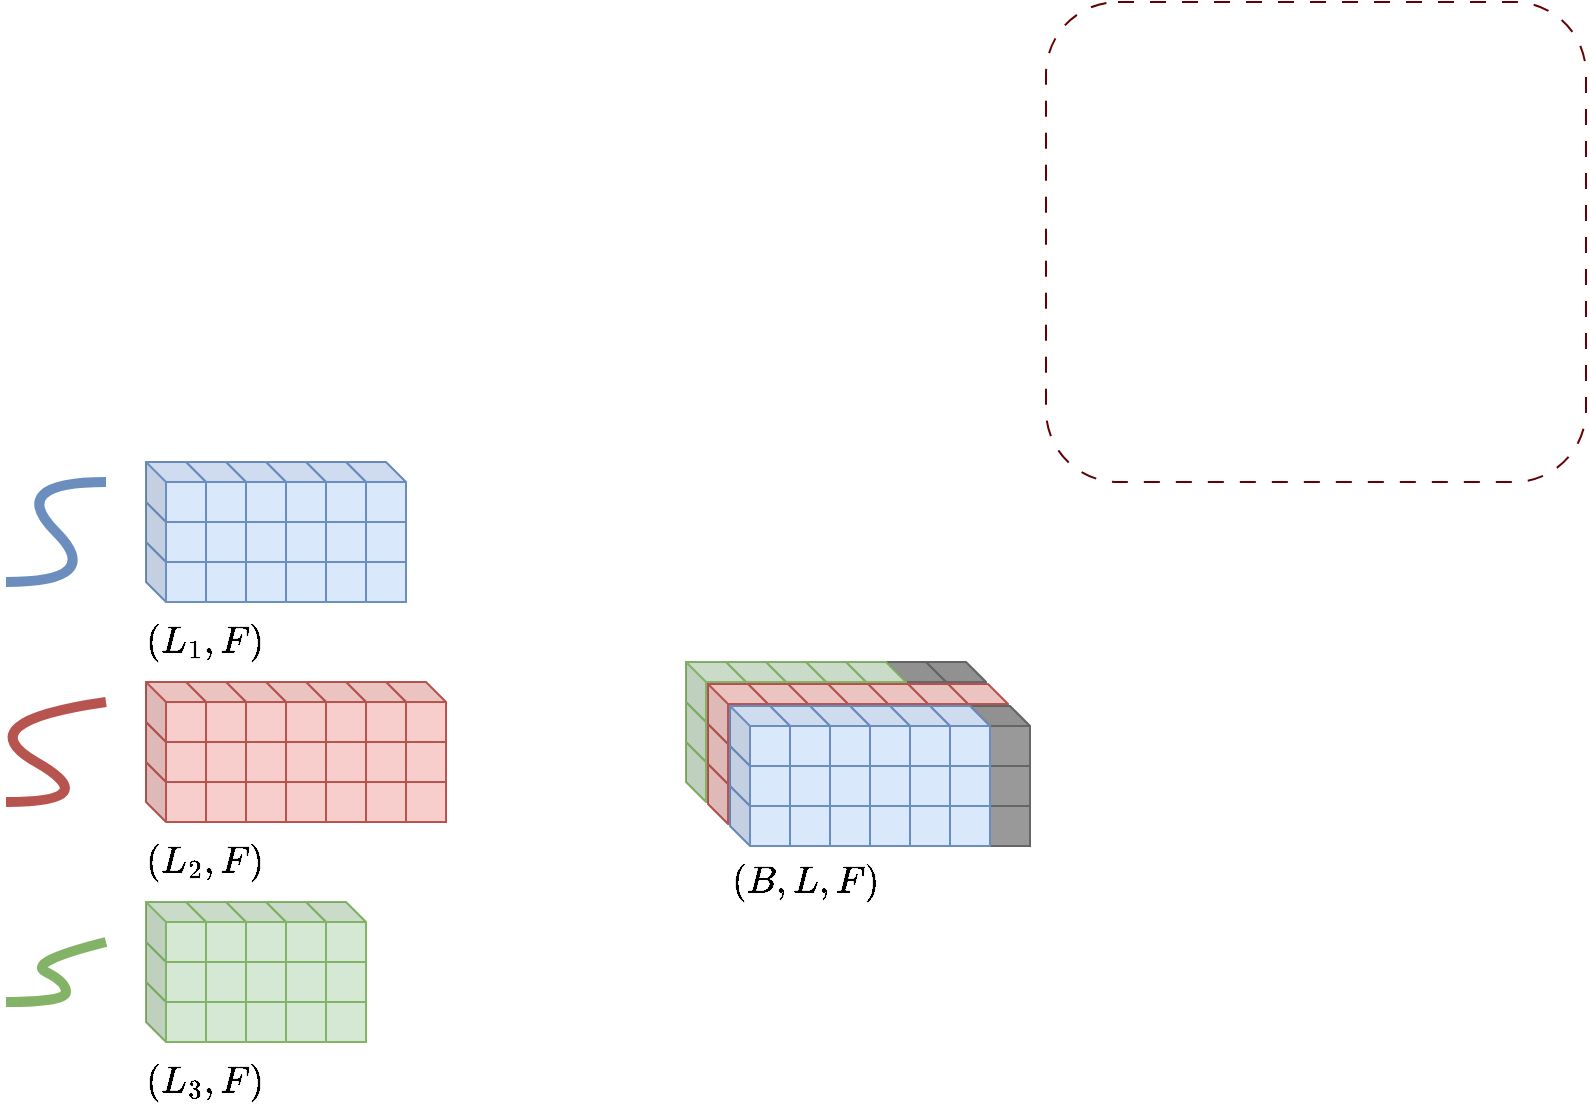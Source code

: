 <mxfile version="26.2.8">
  <diagram name="第 1 页" id="emLSLBHFfiPBjdPvXPqK">
    <mxGraphModel dx="1313" dy="778" grid="1" gridSize="10" guides="1" tooltips="1" connect="1" arrows="1" fold="1" page="1" pageScale="1" pageWidth="1654" pageHeight="1169" math="1" shadow="0">
      <root>
        <mxCell id="0" />
        <mxCell id="1" parent="0" />
        <mxCell id="f1m_IaJI3R48xUZBdV02-205" value="" style="rounded=1;whiteSpace=wrap;html=1;fillColor=none;dashed=1;dashPattern=8 8;strokeColor=#660000;" vertex="1" parent="1">
          <mxGeometry x="580" y="20" width="270" height="240" as="geometry" />
        </mxCell>
        <mxCell id="f1m_IaJI3R48xUZBdV02-2" value="" style="curved=1;endArrow=none;html=1;rounded=0;fillColor=#dae8fc;strokeColor=#6c8ebf;startFill=0;strokeWidth=5;" edge="1" parent="1">
          <mxGeometry width="50" height="50" relative="1" as="geometry">
            <mxPoint x="60" y="310" as="sourcePoint" />
            <mxPoint x="110" y="260" as="targetPoint" />
            <Array as="points">
              <mxPoint x="110" y="310" />
              <mxPoint x="60" y="260" />
            </Array>
          </mxGeometry>
        </mxCell>
        <mxCell id="f1m_IaJI3R48xUZBdV02-203" value="" style="group" vertex="1" connectable="0" parent="1">
          <mxGeometry x="130" y="250" width="130" height="100" as="geometry" />
        </mxCell>
        <mxCell id="f1m_IaJI3R48xUZBdV02-89" value="&lt;font style=&quot;font-size: 16px;&quot;&gt;$$(L_{1},F)$$&lt;/font&gt;" style="text;html=1;align=center;verticalAlign=middle;whiteSpace=wrap;rounded=0;" vertex="1" parent="f1m_IaJI3R48xUZBdV02-203">
          <mxGeometry x="10" y="80" width="40" height="20" as="geometry" />
        </mxCell>
        <mxCell id="f1m_IaJI3R48xUZBdV02-126" value="" style="shape=cube;whiteSpace=wrap;html=1;boundedLbl=1;backgroundOutline=1;darkOpacity=0.05;darkOpacity2=0.1;size=10;aspect=fixed;fillColor=#dae8fc;strokeColor=#6c8ebf;" vertex="1" parent="f1m_IaJI3R48xUZBdV02-203">
          <mxGeometry x="100" y="40" width="30" height="30" as="geometry" />
        </mxCell>
        <mxCell id="f1m_IaJI3R48xUZBdV02-129" value="" style="shape=cube;whiteSpace=wrap;html=1;boundedLbl=1;backgroundOutline=1;darkOpacity=0.05;darkOpacity2=0.1;size=10;aspect=fixed;fillColor=#dae8fc;strokeColor=#6c8ebf;" vertex="1" parent="f1m_IaJI3R48xUZBdV02-203">
          <mxGeometry x="80" y="40" width="30" height="30" as="geometry" />
        </mxCell>
        <mxCell id="f1m_IaJI3R48xUZBdV02-131" value="" style="shape=cube;whiteSpace=wrap;html=1;boundedLbl=1;backgroundOutline=1;darkOpacity=0.05;darkOpacity2=0.1;size=10;aspect=fixed;fillColor=#dae8fc;strokeColor=#6c8ebf;" vertex="1" parent="f1m_IaJI3R48xUZBdV02-203">
          <mxGeometry x="100" y="20" width="30" height="30" as="geometry" />
        </mxCell>
        <mxCell id="f1m_IaJI3R48xUZBdV02-132" value="" style="shape=cube;whiteSpace=wrap;html=1;boundedLbl=1;backgroundOutline=1;darkOpacity=0.05;darkOpacity2=0.1;size=10;aspect=fixed;fillColor=#dae8fc;strokeColor=#6c8ebf;" vertex="1" parent="f1m_IaJI3R48xUZBdV02-203">
          <mxGeometry x="80" y="20" width="30" height="30" as="geometry" />
        </mxCell>
        <mxCell id="f1m_IaJI3R48xUZBdV02-134" value="" style="shape=cube;whiteSpace=wrap;html=1;boundedLbl=1;backgroundOutline=1;darkOpacity=0.05;darkOpacity2=0.1;size=10;aspect=fixed;fillColor=#dae8fc;strokeColor=#6c8ebf;" vertex="1" parent="f1m_IaJI3R48xUZBdV02-203">
          <mxGeometry x="100" width="30" height="30" as="geometry" />
        </mxCell>
        <mxCell id="f1m_IaJI3R48xUZBdV02-135" value="" style="shape=cube;whiteSpace=wrap;html=1;boundedLbl=1;backgroundOutline=1;darkOpacity=0.05;darkOpacity2=0.1;size=10;aspect=fixed;fillColor=#dae8fc;strokeColor=#6c8ebf;" vertex="1" parent="f1m_IaJI3R48xUZBdV02-203">
          <mxGeometry x="80" width="30" height="30" as="geometry" />
        </mxCell>
        <mxCell id="f1m_IaJI3R48xUZBdV02-136" value="" style="shape=cube;whiteSpace=wrap;html=1;boundedLbl=1;backgroundOutline=1;darkOpacity=0.05;darkOpacity2=0.1;size=10;aspect=fixed;fillColor=#dae8fc;strokeColor=#6c8ebf;" vertex="1" parent="f1m_IaJI3R48xUZBdV02-203">
          <mxGeometry x="60" y="40" width="30" height="30" as="geometry" />
        </mxCell>
        <mxCell id="f1m_IaJI3R48xUZBdV02-137" value="" style="shape=cube;whiteSpace=wrap;html=1;boundedLbl=1;backgroundOutline=1;darkOpacity=0.05;darkOpacity2=0.1;size=10;aspect=fixed;fillColor=#dae8fc;strokeColor=#6c8ebf;" vertex="1" parent="f1m_IaJI3R48xUZBdV02-203">
          <mxGeometry x="40" y="40" width="30" height="30" as="geometry" />
        </mxCell>
        <mxCell id="f1m_IaJI3R48xUZBdV02-138" value="" style="shape=cube;whiteSpace=wrap;html=1;boundedLbl=1;backgroundOutline=1;darkOpacity=0.05;darkOpacity2=0.1;size=10;aspect=fixed;fillColor=#dae8fc;strokeColor=#6c8ebf;" vertex="1" parent="f1m_IaJI3R48xUZBdV02-203">
          <mxGeometry x="60" y="20" width="30" height="30" as="geometry" />
        </mxCell>
        <mxCell id="f1m_IaJI3R48xUZBdV02-139" value="" style="shape=cube;whiteSpace=wrap;html=1;boundedLbl=1;backgroundOutline=1;darkOpacity=0.05;darkOpacity2=0.1;size=10;aspect=fixed;fillColor=#dae8fc;strokeColor=#6c8ebf;" vertex="1" parent="f1m_IaJI3R48xUZBdV02-203">
          <mxGeometry x="40" y="20" width="30" height="30" as="geometry" />
        </mxCell>
        <mxCell id="f1m_IaJI3R48xUZBdV02-140" value="" style="shape=cube;whiteSpace=wrap;html=1;boundedLbl=1;backgroundOutline=1;darkOpacity=0.05;darkOpacity2=0.1;size=10;aspect=fixed;fillColor=#dae8fc;strokeColor=#6c8ebf;" vertex="1" parent="f1m_IaJI3R48xUZBdV02-203">
          <mxGeometry x="60" width="30" height="30" as="geometry" />
        </mxCell>
        <mxCell id="f1m_IaJI3R48xUZBdV02-141" value="" style="shape=cube;whiteSpace=wrap;html=1;boundedLbl=1;backgroundOutline=1;darkOpacity=0.05;darkOpacity2=0.1;size=10;aspect=fixed;fillColor=#dae8fc;strokeColor=#6c8ebf;" vertex="1" parent="f1m_IaJI3R48xUZBdV02-203">
          <mxGeometry x="40" width="30" height="30" as="geometry" />
        </mxCell>
        <mxCell id="f1m_IaJI3R48xUZBdV02-179" value="" style="shape=cube;whiteSpace=wrap;html=1;boundedLbl=1;backgroundOutline=1;darkOpacity=0.05;darkOpacity2=0.1;size=10;aspect=fixed;fillColor=#dae8fc;strokeColor=#6c8ebf;" vertex="1" parent="f1m_IaJI3R48xUZBdV02-203">
          <mxGeometry x="20" y="40" width="30" height="30" as="geometry" />
        </mxCell>
        <mxCell id="f1m_IaJI3R48xUZBdV02-180" value="" style="shape=cube;whiteSpace=wrap;html=1;boundedLbl=1;backgroundOutline=1;darkOpacity=0.05;darkOpacity2=0.1;size=10;aspect=fixed;fillColor=#dae8fc;strokeColor=#6c8ebf;" vertex="1" parent="f1m_IaJI3R48xUZBdV02-203">
          <mxGeometry x="20" y="20" width="30" height="30" as="geometry" />
        </mxCell>
        <mxCell id="f1m_IaJI3R48xUZBdV02-181" value="" style="shape=cube;whiteSpace=wrap;html=1;boundedLbl=1;backgroundOutline=1;darkOpacity=0.05;darkOpacity2=0.1;size=10;aspect=fixed;fillColor=#dae8fc;strokeColor=#6c8ebf;" vertex="1" parent="f1m_IaJI3R48xUZBdV02-203">
          <mxGeometry x="20" width="30" height="30" as="geometry" />
        </mxCell>
        <mxCell id="f1m_IaJI3R48xUZBdV02-197" value="" style="shape=cube;whiteSpace=wrap;html=1;boundedLbl=1;backgroundOutline=1;darkOpacity=0.05;darkOpacity2=0.1;size=10;aspect=fixed;fillColor=#dae8fc;strokeColor=#6c8ebf;" vertex="1" parent="f1m_IaJI3R48xUZBdV02-203">
          <mxGeometry y="40" width="30" height="30" as="geometry" />
        </mxCell>
        <mxCell id="f1m_IaJI3R48xUZBdV02-198" value="" style="shape=cube;whiteSpace=wrap;html=1;boundedLbl=1;backgroundOutline=1;darkOpacity=0.05;darkOpacity2=0.1;size=10;aspect=fixed;fillColor=#dae8fc;strokeColor=#6c8ebf;" vertex="1" parent="f1m_IaJI3R48xUZBdV02-203">
          <mxGeometry y="20" width="30" height="30" as="geometry" />
        </mxCell>
        <mxCell id="f1m_IaJI3R48xUZBdV02-199" value="" style="shape=cube;whiteSpace=wrap;html=1;boundedLbl=1;backgroundOutline=1;darkOpacity=0.05;darkOpacity2=0.1;size=10;aspect=fixed;fillColor=#dae8fc;strokeColor=#6c8ebf;" vertex="1" parent="f1m_IaJI3R48xUZBdV02-203">
          <mxGeometry width="30" height="30" as="geometry" />
        </mxCell>
        <mxCell id="f1m_IaJI3R48xUZBdV02-10" value="" style="curved=1;endArrow=none;html=1;rounded=0;fillColor=#f8cecc;strokeColor=#b85450;startFill=0;strokeWidth=5;" edge="1" parent="1">
          <mxGeometry width="50" height="50" relative="1" as="geometry">
            <mxPoint x="60" y="420" as="sourcePoint" />
            <mxPoint x="110" y="370" as="targetPoint" />
            <Array as="points">
              <mxPoint x="110" y="420" />
              <mxPoint x="40" y="380" />
            </Array>
          </mxGeometry>
        </mxCell>
        <mxCell id="f1m_IaJI3R48xUZBdV02-262" value="" style="group" vertex="1" connectable="0" parent="1">
          <mxGeometry x="130" y="360" width="150" height="100" as="geometry" />
        </mxCell>
        <mxCell id="f1m_IaJI3R48xUZBdV02-90" value="&lt;font style=&quot;font-size: 16px;&quot;&gt;$$(L_{2},F)$$&lt;/font&gt;" style="text;html=1;align=center;verticalAlign=middle;whiteSpace=wrap;rounded=0;" vertex="1" parent="f1m_IaJI3R48xUZBdV02-262">
          <mxGeometry x="10" y="80" width="40" height="20" as="geometry" />
        </mxCell>
        <mxCell id="f1m_IaJI3R48xUZBdV02-142" value="" style="shape=cube;whiteSpace=wrap;html=1;boundedLbl=1;backgroundOutline=1;darkOpacity=0.05;darkOpacity2=0.1;size=10;aspect=fixed;fillColor=#f8cecc;strokeColor=#b85450;" vertex="1" parent="f1m_IaJI3R48xUZBdV02-262">
          <mxGeometry x="120" y="40" width="30" height="30" as="geometry" />
        </mxCell>
        <mxCell id="f1m_IaJI3R48xUZBdV02-143" value="" style="shape=cube;whiteSpace=wrap;html=1;boundedLbl=1;backgroundOutline=1;darkOpacity=0.05;darkOpacity2=0.1;size=10;aspect=fixed;fillColor=#f8cecc;strokeColor=#b85450;" vertex="1" parent="f1m_IaJI3R48xUZBdV02-262">
          <mxGeometry x="100" y="40" width="30" height="30" as="geometry" />
        </mxCell>
        <mxCell id="f1m_IaJI3R48xUZBdV02-144" value="" style="shape=cube;whiteSpace=wrap;html=1;boundedLbl=1;backgroundOutline=1;darkOpacity=0.05;darkOpacity2=0.1;size=10;aspect=fixed;fillColor=#f8cecc;strokeColor=#b85450;" vertex="1" parent="f1m_IaJI3R48xUZBdV02-262">
          <mxGeometry x="120" y="20" width="30" height="30" as="geometry" />
        </mxCell>
        <mxCell id="f1m_IaJI3R48xUZBdV02-145" value="" style="shape=cube;whiteSpace=wrap;html=1;boundedLbl=1;backgroundOutline=1;darkOpacity=0.05;darkOpacity2=0.1;size=10;aspect=fixed;fillColor=#f8cecc;strokeColor=#b85450;" vertex="1" parent="f1m_IaJI3R48xUZBdV02-262">
          <mxGeometry x="100" y="20" width="30" height="30" as="geometry" />
        </mxCell>
        <mxCell id="f1m_IaJI3R48xUZBdV02-146" value="" style="shape=cube;whiteSpace=wrap;html=1;boundedLbl=1;backgroundOutline=1;darkOpacity=0.05;darkOpacity2=0.1;size=10;aspect=fixed;fillColor=#f8cecc;strokeColor=#b85450;" vertex="1" parent="f1m_IaJI3R48xUZBdV02-262">
          <mxGeometry x="120" width="30" height="30" as="geometry" />
        </mxCell>
        <mxCell id="f1m_IaJI3R48xUZBdV02-147" value="" style="shape=cube;whiteSpace=wrap;html=1;boundedLbl=1;backgroundOutline=1;darkOpacity=0.05;darkOpacity2=0.1;size=10;aspect=fixed;fillColor=#f8cecc;strokeColor=#b85450;" vertex="1" parent="f1m_IaJI3R48xUZBdV02-262">
          <mxGeometry x="100" width="30" height="30" as="geometry" />
        </mxCell>
        <mxCell id="f1m_IaJI3R48xUZBdV02-148" value="" style="shape=cube;whiteSpace=wrap;html=1;boundedLbl=1;backgroundOutline=1;darkOpacity=0.05;darkOpacity2=0.1;size=10;aspect=fixed;fillColor=#f8cecc;strokeColor=#b85450;" vertex="1" parent="f1m_IaJI3R48xUZBdV02-262">
          <mxGeometry x="80" y="40" width="30" height="30" as="geometry" />
        </mxCell>
        <mxCell id="f1m_IaJI3R48xUZBdV02-149" value="" style="shape=cube;whiteSpace=wrap;html=1;boundedLbl=1;backgroundOutline=1;darkOpacity=0.05;darkOpacity2=0.1;size=10;aspect=fixed;fillColor=#f8cecc;strokeColor=#b85450;" vertex="1" parent="f1m_IaJI3R48xUZBdV02-262">
          <mxGeometry x="60" y="40" width="30" height="30" as="geometry" />
        </mxCell>
        <mxCell id="f1m_IaJI3R48xUZBdV02-150" value="" style="shape=cube;whiteSpace=wrap;html=1;boundedLbl=1;backgroundOutline=1;darkOpacity=0.05;darkOpacity2=0.1;size=10;aspect=fixed;fillColor=#f8cecc;strokeColor=#b85450;" vertex="1" parent="f1m_IaJI3R48xUZBdV02-262">
          <mxGeometry x="80" y="20" width="30" height="30" as="geometry" />
        </mxCell>
        <mxCell id="f1m_IaJI3R48xUZBdV02-151" value="" style="shape=cube;whiteSpace=wrap;html=1;boundedLbl=1;backgroundOutline=1;darkOpacity=0.05;darkOpacity2=0.1;size=10;aspect=fixed;fillColor=#f8cecc;strokeColor=#b85450;" vertex="1" parent="f1m_IaJI3R48xUZBdV02-262">
          <mxGeometry x="60" y="20" width="30" height="30" as="geometry" />
        </mxCell>
        <mxCell id="f1m_IaJI3R48xUZBdV02-152" value="" style="shape=cube;whiteSpace=wrap;html=1;boundedLbl=1;backgroundOutline=1;darkOpacity=0.05;darkOpacity2=0.1;size=10;aspect=fixed;fillColor=#f8cecc;strokeColor=#b85450;" vertex="1" parent="f1m_IaJI3R48xUZBdV02-262">
          <mxGeometry x="80" width="30" height="30" as="geometry" />
        </mxCell>
        <mxCell id="f1m_IaJI3R48xUZBdV02-153" value="" style="shape=cube;whiteSpace=wrap;html=1;boundedLbl=1;backgroundOutline=1;darkOpacity=0.05;darkOpacity2=0.1;size=10;aspect=fixed;fillColor=#f8cecc;strokeColor=#b85450;" vertex="1" parent="f1m_IaJI3R48xUZBdV02-262">
          <mxGeometry x="60" width="30" height="30" as="geometry" />
        </mxCell>
        <mxCell id="f1m_IaJI3R48xUZBdV02-154" value="" style="shape=cube;whiteSpace=wrap;html=1;boundedLbl=1;backgroundOutline=1;darkOpacity=0.05;darkOpacity2=0.1;size=10;aspect=fixed;fillColor=#f8cecc;strokeColor=#b85450;" vertex="1" parent="f1m_IaJI3R48xUZBdV02-262">
          <mxGeometry x="40" y="40" width="30" height="30" as="geometry" />
        </mxCell>
        <mxCell id="f1m_IaJI3R48xUZBdV02-155" value="" style="shape=cube;whiteSpace=wrap;html=1;boundedLbl=1;backgroundOutline=1;darkOpacity=0.05;darkOpacity2=0.1;size=10;aspect=fixed;fillColor=#f8cecc;strokeColor=#b85450;" vertex="1" parent="f1m_IaJI3R48xUZBdV02-262">
          <mxGeometry x="40" y="20" width="30" height="30" as="geometry" />
        </mxCell>
        <mxCell id="f1m_IaJI3R48xUZBdV02-156" value="" style="shape=cube;whiteSpace=wrap;html=1;boundedLbl=1;backgroundOutline=1;darkOpacity=0.05;darkOpacity2=0.1;size=10;aspect=fixed;fillColor=#f8cecc;strokeColor=#b85450;" vertex="1" parent="f1m_IaJI3R48xUZBdV02-262">
          <mxGeometry x="40" width="30" height="30" as="geometry" />
        </mxCell>
        <mxCell id="f1m_IaJI3R48xUZBdV02-173" value="" style="shape=cube;whiteSpace=wrap;html=1;boundedLbl=1;backgroundOutline=1;darkOpacity=0.05;darkOpacity2=0.1;size=10;aspect=fixed;fillColor=#f8cecc;strokeColor=#b85450;" vertex="1" parent="f1m_IaJI3R48xUZBdV02-262">
          <mxGeometry x="20" y="40" width="30" height="30" as="geometry" />
        </mxCell>
        <mxCell id="f1m_IaJI3R48xUZBdV02-174" value="" style="shape=cube;whiteSpace=wrap;html=1;boundedLbl=1;backgroundOutline=1;darkOpacity=0.05;darkOpacity2=0.1;size=10;aspect=fixed;fillColor=#f8cecc;strokeColor=#b85450;" vertex="1" parent="f1m_IaJI3R48xUZBdV02-262">
          <mxGeometry x="20" y="20" width="30" height="30" as="geometry" />
        </mxCell>
        <mxCell id="f1m_IaJI3R48xUZBdV02-175" value="" style="shape=cube;whiteSpace=wrap;html=1;boundedLbl=1;backgroundOutline=1;darkOpacity=0.05;darkOpacity2=0.1;size=10;aspect=fixed;fillColor=#f8cecc;strokeColor=#b85450;" vertex="1" parent="f1m_IaJI3R48xUZBdV02-262">
          <mxGeometry x="20" width="30" height="30" as="geometry" />
        </mxCell>
        <mxCell id="f1m_IaJI3R48xUZBdV02-176" value="" style="shape=cube;whiteSpace=wrap;html=1;boundedLbl=1;backgroundOutline=1;darkOpacity=0.05;darkOpacity2=0.1;size=10;aspect=fixed;fillColor=#f8cecc;strokeColor=#b85450;" vertex="1" parent="f1m_IaJI3R48xUZBdV02-262">
          <mxGeometry y="40" width="30" height="30" as="geometry" />
        </mxCell>
        <mxCell id="f1m_IaJI3R48xUZBdV02-177" value="" style="shape=cube;whiteSpace=wrap;html=1;boundedLbl=1;backgroundOutline=1;darkOpacity=0.05;darkOpacity2=0.1;size=10;aspect=fixed;fillColor=#f8cecc;strokeColor=#b85450;" vertex="1" parent="f1m_IaJI3R48xUZBdV02-262">
          <mxGeometry y="20" width="30" height="30" as="geometry" />
        </mxCell>
        <mxCell id="f1m_IaJI3R48xUZBdV02-178" value="" style="shape=cube;whiteSpace=wrap;html=1;boundedLbl=1;backgroundOutline=1;darkOpacity=0.05;darkOpacity2=0.1;size=10;aspect=fixed;fillColor=#f8cecc;strokeColor=#b85450;" vertex="1" parent="f1m_IaJI3R48xUZBdV02-262">
          <mxGeometry width="30" height="30" as="geometry" />
        </mxCell>
        <mxCell id="f1m_IaJI3R48xUZBdV02-21" value="" style="curved=1;endArrow=none;html=1;rounded=0;fillColor=#d5e8d4;strokeColor=#82b366;startFill=0;strokeWidth=5;" edge="1" parent="1">
          <mxGeometry width="50" height="50" relative="1" as="geometry">
            <mxPoint x="60" y="520" as="sourcePoint" />
            <mxPoint x="110" y="490" as="targetPoint" />
            <Array as="points">
              <mxPoint x="90" y="520" />
              <mxPoint x="90" y="510" />
              <mxPoint x="70" y="500" />
            </Array>
          </mxGeometry>
        </mxCell>
        <mxCell id="f1m_IaJI3R48xUZBdV02-91" value="&lt;font style=&quot;font-size: 16px;&quot;&gt;$$(L_{3},F)$$&lt;/font&gt;" style="text;html=1;align=center;verticalAlign=middle;whiteSpace=wrap;rounded=0;" vertex="1" parent="1">
          <mxGeometry x="140" y="550" width="40" height="20" as="geometry" />
        </mxCell>
        <mxCell id="f1m_IaJI3R48xUZBdV02-182" value="" style="shape=cube;whiteSpace=wrap;html=1;boundedLbl=1;backgroundOutline=1;darkOpacity=0.05;darkOpacity2=0.1;size=10;aspect=fixed;fillColor=#d5e8d4;strokeColor=#82b366;" vertex="1" parent="1">
          <mxGeometry x="210" y="510" width="30" height="30" as="geometry" />
        </mxCell>
        <mxCell id="f1m_IaJI3R48xUZBdV02-183" value="" style="shape=cube;whiteSpace=wrap;html=1;boundedLbl=1;backgroundOutline=1;darkOpacity=0.05;darkOpacity2=0.1;size=10;aspect=fixed;fillColor=#d5e8d4;strokeColor=#82b366;" vertex="1" parent="1">
          <mxGeometry x="190" y="510" width="30" height="30" as="geometry" />
        </mxCell>
        <mxCell id="f1m_IaJI3R48xUZBdV02-184" value="" style="shape=cube;whiteSpace=wrap;html=1;boundedLbl=1;backgroundOutline=1;darkOpacity=0.05;darkOpacity2=0.1;size=10;aspect=fixed;fillColor=#d5e8d4;strokeColor=#82b366;" vertex="1" parent="1">
          <mxGeometry x="210" y="490" width="30" height="30" as="geometry" />
        </mxCell>
        <mxCell id="f1m_IaJI3R48xUZBdV02-185" value="" style="shape=cube;whiteSpace=wrap;html=1;boundedLbl=1;backgroundOutline=1;darkOpacity=0.05;darkOpacity2=0.1;size=10;aspect=fixed;fillColor=#d5e8d4;strokeColor=#82b366;" vertex="1" parent="1">
          <mxGeometry x="190" y="490" width="30" height="30" as="geometry" />
        </mxCell>
        <mxCell id="f1m_IaJI3R48xUZBdV02-186" value="" style="shape=cube;whiteSpace=wrap;html=1;boundedLbl=1;backgroundOutline=1;darkOpacity=0.05;darkOpacity2=0.1;size=10;aspect=fixed;fillColor=#d5e8d4;strokeColor=#82b366;" vertex="1" parent="1">
          <mxGeometry x="210" y="470" width="30" height="30" as="geometry" />
        </mxCell>
        <mxCell id="f1m_IaJI3R48xUZBdV02-187" value="" style="shape=cube;whiteSpace=wrap;html=1;boundedLbl=1;backgroundOutline=1;darkOpacity=0.05;darkOpacity2=0.1;size=10;aspect=fixed;fillColor=#d5e8d4;strokeColor=#82b366;" vertex="1" parent="1">
          <mxGeometry x="190" y="470" width="30" height="30" as="geometry" />
        </mxCell>
        <mxCell id="f1m_IaJI3R48xUZBdV02-188" value="" style="shape=cube;whiteSpace=wrap;html=1;boundedLbl=1;backgroundOutline=1;darkOpacity=0.05;darkOpacity2=0.1;size=10;aspect=fixed;fillColor=#d5e8d4;strokeColor=#82b366;" vertex="1" parent="1">
          <mxGeometry x="170" y="510" width="30" height="30" as="geometry" />
        </mxCell>
        <mxCell id="f1m_IaJI3R48xUZBdV02-189" value="" style="shape=cube;whiteSpace=wrap;html=1;boundedLbl=1;backgroundOutline=1;darkOpacity=0.05;darkOpacity2=0.1;size=10;aspect=fixed;fillColor=#d5e8d4;strokeColor=#82b366;" vertex="1" parent="1">
          <mxGeometry x="150" y="510" width="30" height="30" as="geometry" />
        </mxCell>
        <mxCell id="f1m_IaJI3R48xUZBdV02-190" value="" style="shape=cube;whiteSpace=wrap;html=1;boundedLbl=1;backgroundOutline=1;darkOpacity=0.05;darkOpacity2=0.1;size=10;aspect=fixed;fillColor=#d5e8d4;strokeColor=#82b366;" vertex="1" parent="1">
          <mxGeometry x="170" y="490" width="30" height="30" as="geometry" />
        </mxCell>
        <mxCell id="f1m_IaJI3R48xUZBdV02-191" value="" style="shape=cube;whiteSpace=wrap;html=1;boundedLbl=1;backgroundOutline=1;darkOpacity=0.05;darkOpacity2=0.1;size=10;aspect=fixed;fillColor=#d5e8d4;strokeColor=#82b366;" vertex="1" parent="1">
          <mxGeometry x="150" y="490" width="30" height="30" as="geometry" />
        </mxCell>
        <mxCell id="f1m_IaJI3R48xUZBdV02-192" value="" style="shape=cube;whiteSpace=wrap;html=1;boundedLbl=1;backgroundOutline=1;darkOpacity=0.05;darkOpacity2=0.1;size=10;aspect=fixed;fillColor=#d5e8d4;strokeColor=#82b366;" vertex="1" parent="1">
          <mxGeometry x="170" y="470" width="30" height="30" as="geometry" />
        </mxCell>
        <mxCell id="f1m_IaJI3R48xUZBdV02-193" value="" style="shape=cube;whiteSpace=wrap;html=1;boundedLbl=1;backgroundOutline=1;darkOpacity=0.05;darkOpacity2=0.1;size=10;aspect=fixed;fillColor=#d5e8d4;strokeColor=#82b366;" vertex="1" parent="1">
          <mxGeometry x="150" y="470" width="30" height="30" as="geometry" />
        </mxCell>
        <mxCell id="f1m_IaJI3R48xUZBdV02-194" value="" style="shape=cube;whiteSpace=wrap;html=1;boundedLbl=1;backgroundOutline=1;darkOpacity=0.05;darkOpacity2=0.1;size=10;aspect=fixed;fillColor=#d5e8d4;strokeColor=#82b366;" vertex="1" parent="1">
          <mxGeometry x="130" y="510" width="30" height="30" as="geometry" />
        </mxCell>
        <mxCell id="f1m_IaJI3R48xUZBdV02-195" value="" style="shape=cube;whiteSpace=wrap;html=1;boundedLbl=1;backgroundOutline=1;darkOpacity=0.05;darkOpacity2=0.1;size=10;aspect=fixed;fillColor=#d5e8d4;strokeColor=#82b366;" vertex="1" parent="1">
          <mxGeometry x="130" y="490" width="30" height="30" as="geometry" />
        </mxCell>
        <mxCell id="f1m_IaJI3R48xUZBdV02-196" value="" style="shape=cube;whiteSpace=wrap;html=1;boundedLbl=1;backgroundOutline=1;darkOpacity=0.05;darkOpacity2=0.1;size=10;aspect=fixed;fillColor=#d5e8d4;strokeColor=#82b366;" vertex="1" parent="1">
          <mxGeometry x="130" y="470" width="30" height="30" as="geometry" />
        </mxCell>
        <mxCell id="f1m_IaJI3R48xUZBdV02-342" value="&lt;font style=&quot;font-size: 16px;&quot;&gt;$$(B,L,F)$$&lt;/font&gt;" style="text;html=1;align=center;verticalAlign=middle;whiteSpace=wrap;rounded=0;" vertex="1" parent="1">
          <mxGeometry x="440" y="450" width="40" height="20" as="geometry" />
        </mxCell>
        <mxCell id="f1m_IaJI3R48xUZBdV02-345" value="" style="group" vertex="1" connectable="0" parent="1">
          <mxGeometry x="400" y="350" width="150" height="70" as="geometry" />
        </mxCell>
        <mxCell id="f1m_IaJI3R48xUZBdV02-257" value="" style="shape=cube;whiteSpace=wrap;html=1;boundedLbl=1;backgroundOutline=1;darkOpacity=0.05;darkOpacity2=0.1;size=10;aspect=fixed;fillColor=#999999;strokeColor=#666666;fontColor=#333333;" vertex="1" parent="f1m_IaJI3R48xUZBdV02-345">
          <mxGeometry x="120" width="30" height="30" as="geometry" />
        </mxCell>
        <mxCell id="f1m_IaJI3R48xUZBdV02-341" value="" style="shape=cube;whiteSpace=wrap;html=1;boundedLbl=1;backgroundOutline=1;darkOpacity=0.05;darkOpacity2=0.1;size=10;aspect=fixed;fillColor=#999999;strokeColor=#666666;fontColor=#333333;" vertex="1" parent="f1m_IaJI3R48xUZBdV02-345">
          <mxGeometry x="100" width="30" height="30" as="geometry" />
        </mxCell>
        <mxCell id="f1m_IaJI3R48xUZBdV02-328" value="" style="shape=cube;whiteSpace=wrap;html=1;boundedLbl=1;backgroundOutline=1;darkOpacity=0.05;darkOpacity2=0.1;size=10;aspect=fixed;fillColor=#d5e8d4;strokeColor=#82b366;" vertex="1" parent="f1m_IaJI3R48xUZBdV02-345">
          <mxGeometry x="80" width="30" height="30" as="geometry" />
        </mxCell>
        <mxCell id="f1m_IaJI3R48xUZBdV02-329" value="" style="shape=cube;whiteSpace=wrap;html=1;boundedLbl=1;backgroundOutline=1;darkOpacity=0.05;darkOpacity2=0.1;size=10;aspect=fixed;fillColor=#d5e8d4;strokeColor=#82b366;" vertex="1" parent="f1m_IaJI3R48xUZBdV02-345">
          <mxGeometry x="60" width="30" height="30" as="geometry" />
        </mxCell>
        <mxCell id="f1m_IaJI3R48xUZBdV02-334" value="" style="shape=cube;whiteSpace=wrap;html=1;boundedLbl=1;backgroundOutline=1;darkOpacity=0.05;darkOpacity2=0.1;size=10;aspect=fixed;fillColor=#d5e8d4;strokeColor=#82b366;" vertex="1" parent="f1m_IaJI3R48xUZBdV02-345">
          <mxGeometry x="40" width="30" height="30" as="geometry" />
        </mxCell>
        <mxCell id="f1m_IaJI3R48xUZBdV02-335" value="" style="shape=cube;whiteSpace=wrap;html=1;boundedLbl=1;backgroundOutline=1;darkOpacity=0.05;darkOpacity2=0.1;size=10;aspect=fixed;fillColor=#d5e8d4;strokeColor=#82b366;" vertex="1" parent="f1m_IaJI3R48xUZBdV02-345">
          <mxGeometry x="20" width="30" height="30" as="geometry" />
        </mxCell>
        <mxCell id="f1m_IaJI3R48xUZBdV02-336" value="" style="shape=cube;whiteSpace=wrap;html=1;boundedLbl=1;backgroundOutline=1;darkOpacity=0.05;darkOpacity2=0.1;size=10;aspect=fixed;fillColor=#d5e8d4;strokeColor=#82b366;" vertex="1" parent="f1m_IaJI3R48xUZBdV02-345">
          <mxGeometry y="40" width="30" height="30" as="geometry" />
        </mxCell>
        <mxCell id="f1m_IaJI3R48xUZBdV02-337" value="" style="shape=cube;whiteSpace=wrap;html=1;boundedLbl=1;backgroundOutline=1;darkOpacity=0.05;darkOpacity2=0.1;size=10;aspect=fixed;fillColor=#d5e8d4;strokeColor=#82b366;" vertex="1" parent="f1m_IaJI3R48xUZBdV02-345">
          <mxGeometry y="20" width="30" height="30" as="geometry" />
        </mxCell>
        <mxCell id="f1m_IaJI3R48xUZBdV02-338" value="" style="shape=cube;whiteSpace=wrap;html=1;boundedLbl=1;backgroundOutline=1;darkOpacity=0.05;darkOpacity2=0.1;size=10;aspect=fixed;fillColor=#d5e8d4;strokeColor=#82b366;" vertex="1" parent="f1m_IaJI3R48xUZBdV02-345">
          <mxGeometry width="30" height="30" as="geometry" />
        </mxCell>
        <mxCell id="f1m_IaJI3R48xUZBdV02-343" value="" style="group" vertex="1" connectable="0" parent="1">
          <mxGeometry x="411" y="361" width="150" height="70" as="geometry" />
        </mxCell>
        <mxCell id="f1m_IaJI3R48xUZBdV02-307" value="" style="shape=cube;whiteSpace=wrap;html=1;boundedLbl=1;backgroundOutline=1;darkOpacity=0.05;darkOpacity2=0.1;size=10;aspect=fixed;fillColor=#f8cecc;strokeColor=#b85450;" vertex="1" parent="f1m_IaJI3R48xUZBdV02-343">
          <mxGeometry x="120" width="30" height="30" as="geometry" />
        </mxCell>
        <mxCell id="f1m_IaJI3R48xUZBdV02-308" value="" style="shape=cube;whiteSpace=wrap;html=1;boundedLbl=1;backgroundOutline=1;darkOpacity=0.05;darkOpacity2=0.1;size=10;aspect=fixed;fillColor=#f8cecc;strokeColor=#b85450;" vertex="1" parent="f1m_IaJI3R48xUZBdV02-343">
          <mxGeometry x="100" width="30" height="30" as="geometry" />
        </mxCell>
        <mxCell id="f1m_IaJI3R48xUZBdV02-313" value="" style="shape=cube;whiteSpace=wrap;html=1;boundedLbl=1;backgroundOutline=1;darkOpacity=0.05;darkOpacity2=0.1;size=10;aspect=fixed;fillColor=#f8cecc;strokeColor=#b85450;" vertex="1" parent="f1m_IaJI3R48xUZBdV02-343">
          <mxGeometry x="80" width="30" height="30" as="geometry" />
        </mxCell>
        <mxCell id="f1m_IaJI3R48xUZBdV02-314" value="" style="shape=cube;whiteSpace=wrap;html=1;boundedLbl=1;backgroundOutline=1;darkOpacity=0.05;darkOpacity2=0.1;size=10;aspect=fixed;fillColor=#f8cecc;strokeColor=#b85450;" vertex="1" parent="f1m_IaJI3R48xUZBdV02-343">
          <mxGeometry x="60" width="30" height="30" as="geometry" />
        </mxCell>
        <mxCell id="f1m_IaJI3R48xUZBdV02-317" value="" style="shape=cube;whiteSpace=wrap;html=1;boundedLbl=1;backgroundOutline=1;darkOpacity=0.05;darkOpacity2=0.1;size=10;aspect=fixed;fillColor=#f8cecc;strokeColor=#b85450;" vertex="1" parent="f1m_IaJI3R48xUZBdV02-343">
          <mxGeometry x="40" width="30" height="30" as="geometry" />
        </mxCell>
        <mxCell id="f1m_IaJI3R48xUZBdV02-320" value="" style="shape=cube;whiteSpace=wrap;html=1;boundedLbl=1;backgroundOutline=1;darkOpacity=0.05;darkOpacity2=0.1;size=10;aspect=fixed;fillColor=#f8cecc;strokeColor=#b85450;" vertex="1" parent="f1m_IaJI3R48xUZBdV02-343">
          <mxGeometry x="20" width="30" height="30" as="geometry" />
        </mxCell>
        <mxCell id="f1m_IaJI3R48xUZBdV02-321" value="" style="shape=cube;whiteSpace=wrap;html=1;boundedLbl=1;backgroundOutline=1;darkOpacity=0.05;darkOpacity2=0.1;size=10;aspect=fixed;fillColor=#f8cecc;strokeColor=#b85450;" vertex="1" parent="f1m_IaJI3R48xUZBdV02-343">
          <mxGeometry y="40" width="30" height="30" as="geometry" />
        </mxCell>
        <mxCell id="f1m_IaJI3R48xUZBdV02-322" value="" style="shape=cube;whiteSpace=wrap;html=1;boundedLbl=1;backgroundOutline=1;darkOpacity=0.05;darkOpacity2=0.1;size=10;aspect=fixed;fillColor=#f8cecc;strokeColor=#b85450;" vertex="1" parent="f1m_IaJI3R48xUZBdV02-343">
          <mxGeometry y="20" width="30" height="30" as="geometry" />
        </mxCell>
        <mxCell id="f1m_IaJI3R48xUZBdV02-323" value="" style="shape=cube;whiteSpace=wrap;html=1;boundedLbl=1;backgroundOutline=1;darkOpacity=0.05;darkOpacity2=0.1;size=10;aspect=fixed;fillColor=#f8cecc;strokeColor=#b85450;" vertex="1" parent="f1m_IaJI3R48xUZBdV02-343">
          <mxGeometry width="30" height="30" as="geometry" />
        </mxCell>
        <mxCell id="f1m_IaJI3R48xUZBdV02-344" value="" style="group" vertex="1" connectable="0" parent="1">
          <mxGeometry x="422" y="372" width="150" height="70" as="geometry" />
        </mxCell>
        <mxCell id="f1m_IaJI3R48xUZBdV02-255" value="" style="shape=cube;whiteSpace=wrap;html=1;boundedLbl=1;backgroundOutline=1;darkOpacity=0.05;darkOpacity2=0.1;size=10;aspect=fixed;fillColor=#999999;strokeColor=#666666;fontColor=#333333;" vertex="1" parent="f1m_IaJI3R48xUZBdV02-344">
          <mxGeometry x="100" y="20" width="30" height="30" as="geometry" />
        </mxCell>
        <mxCell id="f1m_IaJI3R48xUZBdV02-256" value="" style="shape=cube;whiteSpace=wrap;html=1;boundedLbl=1;backgroundOutline=1;darkOpacity=0.05;darkOpacity2=0.1;size=10;aspect=fixed;fillColor=#999999;strokeColor=#666666;fontColor=#333333;" vertex="1" parent="f1m_IaJI3R48xUZBdV02-344">
          <mxGeometry x="100" width="30" height="30" as="geometry" />
        </mxCell>
        <mxCell id="f1m_IaJI3R48xUZBdV02-339" value="" style="shape=cube;whiteSpace=wrap;html=1;boundedLbl=1;backgroundOutline=1;darkOpacity=0.05;darkOpacity2=0.1;size=10;aspect=fixed;fillColor=#999999;strokeColor=#666666;fontColor=#333333;" vertex="1" parent="f1m_IaJI3R48xUZBdV02-344">
          <mxGeometry x="80" y="20" width="30" height="30" as="geometry" />
        </mxCell>
        <mxCell id="f1m_IaJI3R48xUZBdV02-340" value="" style="shape=cube;whiteSpace=wrap;html=1;boundedLbl=1;backgroundOutline=1;darkOpacity=0.05;darkOpacity2=0.1;size=10;aspect=fixed;fillColor=#999999;strokeColor=#666666;fontColor=#333333;" vertex="1" parent="f1m_IaJI3R48xUZBdV02-344">
          <mxGeometry x="80" width="30" height="30" as="geometry" />
        </mxCell>
        <mxCell id="f1m_IaJI3R48xUZBdV02-324" value="" style="shape=cube;whiteSpace=wrap;html=1;boundedLbl=1;backgroundOutline=1;darkOpacity=0.05;darkOpacity2=0.1;size=10;aspect=fixed;fillColor=#d5e8d4;strokeColor=#82b366;" vertex="1" parent="f1m_IaJI3R48xUZBdV02-344">
          <mxGeometry x="60" y="20" width="30" height="30" as="geometry" />
        </mxCell>
        <mxCell id="f1m_IaJI3R48xUZBdV02-325" value="" style="shape=cube;whiteSpace=wrap;html=1;boundedLbl=1;backgroundOutline=1;darkOpacity=0.05;darkOpacity2=0.1;size=10;aspect=fixed;fillColor=#d5e8d4;strokeColor=#82b366;" vertex="1" parent="f1m_IaJI3R48xUZBdV02-344">
          <mxGeometry x="40" y="20" width="30" height="30" as="geometry" />
        </mxCell>
        <mxCell id="f1m_IaJI3R48xUZBdV02-326" value="" style="shape=cube;whiteSpace=wrap;html=1;boundedLbl=1;backgroundOutline=1;darkOpacity=0.05;darkOpacity2=0.1;size=10;aspect=fixed;fillColor=#d5e8d4;strokeColor=#82b366;" vertex="1" parent="f1m_IaJI3R48xUZBdV02-344">
          <mxGeometry x="60" width="30" height="30" as="geometry" />
        </mxCell>
        <mxCell id="f1m_IaJI3R48xUZBdV02-327" value="" style="shape=cube;whiteSpace=wrap;html=1;boundedLbl=1;backgroundOutline=1;darkOpacity=0.05;darkOpacity2=0.1;size=10;aspect=fixed;fillColor=#d5e8d4;strokeColor=#82b366;" vertex="1" parent="f1m_IaJI3R48xUZBdV02-344">
          <mxGeometry x="40" width="30" height="30" as="geometry" />
        </mxCell>
        <mxCell id="f1m_IaJI3R48xUZBdV02-330" value="" style="shape=cube;whiteSpace=wrap;html=1;boundedLbl=1;backgroundOutline=1;darkOpacity=0.05;darkOpacity2=0.1;size=10;aspect=fixed;fillColor=#d5e8d4;strokeColor=#82b366;" vertex="1" parent="f1m_IaJI3R48xUZBdV02-344">
          <mxGeometry x="20" y="20" width="30" height="30" as="geometry" />
        </mxCell>
        <mxCell id="f1m_IaJI3R48xUZBdV02-331" value="" style="shape=cube;whiteSpace=wrap;html=1;boundedLbl=1;backgroundOutline=1;darkOpacity=0.05;darkOpacity2=0.1;size=10;aspect=fixed;fillColor=#d5e8d4;strokeColor=#82b366;" vertex="1" parent="f1m_IaJI3R48xUZBdV02-344">
          <mxGeometry y="20" width="30" height="30" as="geometry" />
        </mxCell>
        <mxCell id="f1m_IaJI3R48xUZBdV02-332" value="" style="shape=cube;whiteSpace=wrap;html=1;boundedLbl=1;backgroundOutline=1;darkOpacity=0.05;darkOpacity2=0.1;size=10;aspect=fixed;fillColor=#d5e8d4;strokeColor=#82b366;" vertex="1" parent="f1m_IaJI3R48xUZBdV02-344">
          <mxGeometry x="20" width="30" height="30" as="geometry" />
        </mxCell>
        <mxCell id="f1m_IaJI3R48xUZBdV02-333" value="" style="shape=cube;whiteSpace=wrap;html=1;boundedLbl=1;backgroundOutline=1;darkOpacity=0.05;darkOpacity2=0.1;size=10;aspect=fixed;fillColor=#d5e8d4;strokeColor=#82b366;" vertex="1" parent="f1m_IaJI3R48xUZBdV02-344">
          <mxGeometry width="30" height="30" as="geometry" />
        </mxCell>
        <mxCell id="f1m_IaJI3R48xUZBdV02-303" value="" style="shape=cube;whiteSpace=wrap;html=1;boundedLbl=1;backgroundOutline=1;darkOpacity=0.05;darkOpacity2=0.1;size=10;aspect=fixed;fillColor=#f8cecc;strokeColor=#b85450;" vertex="1" parent="f1m_IaJI3R48xUZBdV02-344">
          <mxGeometry x="110" y="30" width="30" height="30" as="geometry" />
        </mxCell>
        <mxCell id="f1m_IaJI3R48xUZBdV02-305" value="" style="shape=cube;whiteSpace=wrap;html=1;boundedLbl=1;backgroundOutline=1;darkOpacity=0.05;darkOpacity2=0.1;size=10;aspect=fixed;fillColor=#f8cecc;strokeColor=#b85450;" vertex="1" parent="f1m_IaJI3R48xUZBdV02-344">
          <mxGeometry x="110" y="10" width="30" height="30" as="geometry" />
        </mxCell>
        <mxCell id="f1m_IaJI3R48xUZBdV02-258" value="" style="shape=cube;whiteSpace=wrap;html=1;boundedLbl=1;backgroundOutline=1;darkOpacity=0.05;darkOpacity2=0.1;size=10;aspect=fixed;fillColor=#999999;strokeColor=#666666;fontColor=#333333;" vertex="1" parent="f1m_IaJI3R48xUZBdV02-344">
          <mxGeometry x="120" y="40" width="30" height="30" as="geometry" />
        </mxCell>
        <mxCell id="f1m_IaJI3R48xUZBdV02-259" value="" style="shape=cube;whiteSpace=wrap;html=1;boundedLbl=1;backgroundOutline=1;darkOpacity=0.05;darkOpacity2=0.1;size=10;aspect=fixed;fillColor=#999999;strokeColor=#666666;fontColor=#333333;" vertex="1" parent="f1m_IaJI3R48xUZBdV02-344">
          <mxGeometry x="120" y="20" width="30" height="30" as="geometry" />
        </mxCell>
        <mxCell id="f1m_IaJI3R48xUZBdV02-260" value="" style="shape=cube;whiteSpace=wrap;html=1;boundedLbl=1;backgroundOutline=1;darkOpacity=0.05;darkOpacity2=0.1;size=10;aspect=fixed;fillColor=#999999;strokeColor=#666666;fontColor=#333333;" vertex="1" parent="f1m_IaJI3R48xUZBdV02-344">
          <mxGeometry x="120" width="30" height="30" as="geometry" />
        </mxCell>
        <mxCell id="f1m_IaJI3R48xUZBdV02-304" value="" style="shape=cube;whiteSpace=wrap;html=1;boundedLbl=1;backgroundOutline=1;darkOpacity=0.05;darkOpacity2=0.1;size=10;aspect=fixed;fillColor=#f8cecc;strokeColor=#b85450;" vertex="1" parent="f1m_IaJI3R48xUZBdV02-344">
          <mxGeometry x="90" y="30" width="30" height="30" as="geometry" />
        </mxCell>
        <mxCell id="f1m_IaJI3R48xUZBdV02-306" value="" style="shape=cube;whiteSpace=wrap;html=1;boundedLbl=1;backgroundOutline=1;darkOpacity=0.05;darkOpacity2=0.1;size=10;aspect=fixed;fillColor=#f8cecc;strokeColor=#b85450;" vertex="1" parent="f1m_IaJI3R48xUZBdV02-344">
          <mxGeometry x="90" y="10" width="30" height="30" as="geometry" />
        </mxCell>
        <mxCell id="f1m_IaJI3R48xUZBdV02-309" value="" style="shape=cube;whiteSpace=wrap;html=1;boundedLbl=1;backgroundOutline=1;darkOpacity=0.05;darkOpacity2=0.1;size=10;aspect=fixed;fillColor=#f8cecc;strokeColor=#b85450;" vertex="1" parent="f1m_IaJI3R48xUZBdV02-344">
          <mxGeometry x="70" y="30" width="30" height="30" as="geometry" />
        </mxCell>
        <mxCell id="f1m_IaJI3R48xUZBdV02-310" value="" style="shape=cube;whiteSpace=wrap;html=1;boundedLbl=1;backgroundOutline=1;darkOpacity=0.05;darkOpacity2=0.1;size=10;aspect=fixed;fillColor=#f8cecc;strokeColor=#b85450;" vertex="1" parent="f1m_IaJI3R48xUZBdV02-344">
          <mxGeometry x="50" y="30" width="30" height="30" as="geometry" />
        </mxCell>
        <mxCell id="f1m_IaJI3R48xUZBdV02-311" value="" style="shape=cube;whiteSpace=wrap;html=1;boundedLbl=1;backgroundOutline=1;darkOpacity=0.05;darkOpacity2=0.1;size=10;aspect=fixed;fillColor=#f8cecc;strokeColor=#b85450;" vertex="1" parent="f1m_IaJI3R48xUZBdV02-344">
          <mxGeometry x="70" y="10" width="30" height="30" as="geometry" />
        </mxCell>
        <mxCell id="f1m_IaJI3R48xUZBdV02-312" value="" style="shape=cube;whiteSpace=wrap;html=1;boundedLbl=1;backgroundOutline=1;darkOpacity=0.05;darkOpacity2=0.1;size=10;aspect=fixed;fillColor=#f8cecc;strokeColor=#b85450;" vertex="1" parent="f1m_IaJI3R48xUZBdV02-344">
          <mxGeometry x="50" y="10" width="30" height="30" as="geometry" />
        </mxCell>
        <mxCell id="f1m_IaJI3R48xUZBdV02-315" value="" style="shape=cube;whiteSpace=wrap;html=1;boundedLbl=1;backgroundOutline=1;darkOpacity=0.05;darkOpacity2=0.1;size=10;aspect=fixed;fillColor=#f8cecc;strokeColor=#b85450;" vertex="1" parent="f1m_IaJI3R48xUZBdV02-344">
          <mxGeometry x="30" y="30" width="30" height="30" as="geometry" />
        </mxCell>
        <mxCell id="f1m_IaJI3R48xUZBdV02-316" value="" style="shape=cube;whiteSpace=wrap;html=1;boundedLbl=1;backgroundOutline=1;darkOpacity=0.05;darkOpacity2=0.1;size=10;aspect=fixed;fillColor=#f8cecc;strokeColor=#b85450;" vertex="1" parent="f1m_IaJI3R48xUZBdV02-344">
          <mxGeometry x="30" y="10" width="30" height="30" as="geometry" />
        </mxCell>
        <mxCell id="f1m_IaJI3R48xUZBdV02-318" value="" style="shape=cube;whiteSpace=wrap;html=1;boundedLbl=1;backgroundOutline=1;darkOpacity=0.05;darkOpacity2=0.1;size=10;aspect=fixed;fillColor=#f8cecc;strokeColor=#b85450;" vertex="1" parent="f1m_IaJI3R48xUZBdV02-344">
          <mxGeometry x="10" y="30" width="30" height="30" as="geometry" />
        </mxCell>
        <mxCell id="f1m_IaJI3R48xUZBdV02-319" value="" style="shape=cube;whiteSpace=wrap;html=1;boundedLbl=1;backgroundOutline=1;darkOpacity=0.05;darkOpacity2=0.1;size=10;aspect=fixed;fillColor=#f8cecc;strokeColor=#b85450;" vertex="1" parent="f1m_IaJI3R48xUZBdV02-344">
          <mxGeometry x="10" y="10" width="30" height="30" as="geometry" />
        </mxCell>
        <mxCell id="f1m_IaJI3R48xUZBdV02-264" value="" style="shape=cube;whiteSpace=wrap;html=1;boundedLbl=1;backgroundOutline=1;darkOpacity=0.05;darkOpacity2=0.1;size=10;aspect=fixed;fillColor=#dae8fc;strokeColor=#6c8ebf;" vertex="1" parent="f1m_IaJI3R48xUZBdV02-344">
          <mxGeometry x="100" y="40" width="30" height="30" as="geometry" />
        </mxCell>
        <mxCell id="f1m_IaJI3R48xUZBdV02-265" value="" style="shape=cube;whiteSpace=wrap;html=1;boundedLbl=1;backgroundOutline=1;darkOpacity=0.05;darkOpacity2=0.1;size=10;aspect=fixed;fillColor=#dae8fc;strokeColor=#6c8ebf;" vertex="1" parent="f1m_IaJI3R48xUZBdV02-344">
          <mxGeometry x="80" y="40" width="30" height="30" as="geometry" />
        </mxCell>
        <mxCell id="f1m_IaJI3R48xUZBdV02-266" value="" style="shape=cube;whiteSpace=wrap;html=1;boundedLbl=1;backgroundOutline=1;darkOpacity=0.05;darkOpacity2=0.1;size=10;aspect=fixed;fillColor=#dae8fc;strokeColor=#6c8ebf;" vertex="1" parent="f1m_IaJI3R48xUZBdV02-344">
          <mxGeometry x="100" y="20" width="30" height="30" as="geometry" />
        </mxCell>
        <mxCell id="f1m_IaJI3R48xUZBdV02-267" value="" style="shape=cube;whiteSpace=wrap;html=1;boundedLbl=1;backgroundOutline=1;darkOpacity=0.05;darkOpacity2=0.1;size=10;aspect=fixed;fillColor=#dae8fc;strokeColor=#6c8ebf;" vertex="1" parent="f1m_IaJI3R48xUZBdV02-344">
          <mxGeometry x="80" y="20" width="30" height="30" as="geometry" />
        </mxCell>
        <mxCell id="f1m_IaJI3R48xUZBdV02-268" value="" style="shape=cube;whiteSpace=wrap;html=1;boundedLbl=1;backgroundOutline=1;darkOpacity=0.05;darkOpacity2=0.1;size=10;aspect=fixed;fillColor=#dae8fc;strokeColor=#6c8ebf;" vertex="1" parent="f1m_IaJI3R48xUZBdV02-344">
          <mxGeometry x="100" width="30" height="30" as="geometry" />
        </mxCell>
        <mxCell id="f1m_IaJI3R48xUZBdV02-269" value="" style="shape=cube;whiteSpace=wrap;html=1;boundedLbl=1;backgroundOutline=1;darkOpacity=0.05;darkOpacity2=0.1;size=10;aspect=fixed;fillColor=#dae8fc;strokeColor=#6c8ebf;" vertex="1" parent="f1m_IaJI3R48xUZBdV02-344">
          <mxGeometry x="80" width="30" height="30" as="geometry" />
        </mxCell>
        <mxCell id="f1m_IaJI3R48xUZBdV02-270" value="" style="shape=cube;whiteSpace=wrap;html=1;boundedLbl=1;backgroundOutline=1;darkOpacity=0.05;darkOpacity2=0.1;size=10;aspect=fixed;fillColor=#dae8fc;strokeColor=#6c8ebf;" vertex="1" parent="f1m_IaJI3R48xUZBdV02-344">
          <mxGeometry x="60" y="40" width="30" height="30" as="geometry" />
        </mxCell>
        <mxCell id="f1m_IaJI3R48xUZBdV02-271" value="" style="shape=cube;whiteSpace=wrap;html=1;boundedLbl=1;backgroundOutline=1;darkOpacity=0.05;darkOpacity2=0.1;size=10;aspect=fixed;fillColor=#dae8fc;strokeColor=#6c8ebf;" vertex="1" parent="f1m_IaJI3R48xUZBdV02-344">
          <mxGeometry x="40" y="40" width="30" height="30" as="geometry" />
        </mxCell>
        <mxCell id="f1m_IaJI3R48xUZBdV02-272" value="" style="shape=cube;whiteSpace=wrap;html=1;boundedLbl=1;backgroundOutline=1;darkOpacity=0.05;darkOpacity2=0.1;size=10;aspect=fixed;fillColor=#dae8fc;strokeColor=#6c8ebf;" vertex="1" parent="f1m_IaJI3R48xUZBdV02-344">
          <mxGeometry x="60" y="20" width="30" height="30" as="geometry" />
        </mxCell>
        <mxCell id="f1m_IaJI3R48xUZBdV02-273" value="" style="shape=cube;whiteSpace=wrap;html=1;boundedLbl=1;backgroundOutline=1;darkOpacity=0.05;darkOpacity2=0.1;size=10;aspect=fixed;fillColor=#dae8fc;strokeColor=#6c8ebf;" vertex="1" parent="f1m_IaJI3R48xUZBdV02-344">
          <mxGeometry x="40" y="20" width="30" height="30" as="geometry" />
        </mxCell>
        <mxCell id="f1m_IaJI3R48xUZBdV02-274" value="" style="shape=cube;whiteSpace=wrap;html=1;boundedLbl=1;backgroundOutline=1;darkOpacity=0.05;darkOpacity2=0.1;size=10;aspect=fixed;fillColor=#dae8fc;strokeColor=#6c8ebf;" vertex="1" parent="f1m_IaJI3R48xUZBdV02-344">
          <mxGeometry x="60" width="30" height="30" as="geometry" />
        </mxCell>
        <mxCell id="f1m_IaJI3R48xUZBdV02-275" value="" style="shape=cube;whiteSpace=wrap;html=1;boundedLbl=1;backgroundOutline=1;darkOpacity=0.05;darkOpacity2=0.1;size=10;aspect=fixed;fillColor=#dae8fc;strokeColor=#6c8ebf;" vertex="1" parent="f1m_IaJI3R48xUZBdV02-344">
          <mxGeometry x="40" width="30" height="30" as="geometry" />
        </mxCell>
        <mxCell id="f1m_IaJI3R48xUZBdV02-276" value="" style="shape=cube;whiteSpace=wrap;html=1;boundedLbl=1;backgroundOutline=1;darkOpacity=0.05;darkOpacity2=0.1;size=10;aspect=fixed;fillColor=#dae8fc;strokeColor=#6c8ebf;" vertex="1" parent="f1m_IaJI3R48xUZBdV02-344">
          <mxGeometry x="20" y="40" width="30" height="30" as="geometry" />
        </mxCell>
        <mxCell id="f1m_IaJI3R48xUZBdV02-277" value="" style="shape=cube;whiteSpace=wrap;html=1;boundedLbl=1;backgroundOutline=1;darkOpacity=0.05;darkOpacity2=0.1;size=10;aspect=fixed;fillColor=#dae8fc;strokeColor=#6c8ebf;" vertex="1" parent="f1m_IaJI3R48xUZBdV02-344">
          <mxGeometry x="20" y="20" width="30" height="30" as="geometry" />
        </mxCell>
        <mxCell id="f1m_IaJI3R48xUZBdV02-278" value="" style="shape=cube;whiteSpace=wrap;html=1;boundedLbl=1;backgroundOutline=1;darkOpacity=0.05;darkOpacity2=0.1;size=10;aspect=fixed;fillColor=#dae8fc;strokeColor=#6c8ebf;" vertex="1" parent="f1m_IaJI3R48xUZBdV02-344">
          <mxGeometry x="20" width="30" height="30" as="geometry" />
        </mxCell>
        <mxCell id="f1m_IaJI3R48xUZBdV02-279" value="" style="shape=cube;whiteSpace=wrap;html=1;boundedLbl=1;backgroundOutline=1;darkOpacity=0.05;darkOpacity2=0.1;size=10;aspect=fixed;fillColor=#dae8fc;strokeColor=#6c8ebf;" vertex="1" parent="f1m_IaJI3R48xUZBdV02-344">
          <mxGeometry y="40" width="30" height="30" as="geometry" />
        </mxCell>
        <mxCell id="f1m_IaJI3R48xUZBdV02-280" value="" style="shape=cube;whiteSpace=wrap;html=1;boundedLbl=1;backgroundOutline=1;darkOpacity=0.05;darkOpacity2=0.1;size=10;aspect=fixed;fillColor=#dae8fc;strokeColor=#6c8ebf;" vertex="1" parent="f1m_IaJI3R48xUZBdV02-344">
          <mxGeometry y="20" width="30" height="30" as="geometry" />
        </mxCell>
        <mxCell id="f1m_IaJI3R48xUZBdV02-281" value="" style="shape=cube;whiteSpace=wrap;html=1;boundedLbl=1;backgroundOutline=1;darkOpacity=0.05;darkOpacity2=0.1;size=10;aspect=fixed;fillColor=#dae8fc;strokeColor=#6c8ebf;" vertex="1" parent="f1m_IaJI3R48xUZBdV02-344">
          <mxGeometry width="30" height="30" as="geometry" />
        </mxCell>
      </root>
    </mxGraphModel>
  </diagram>
</mxfile>
